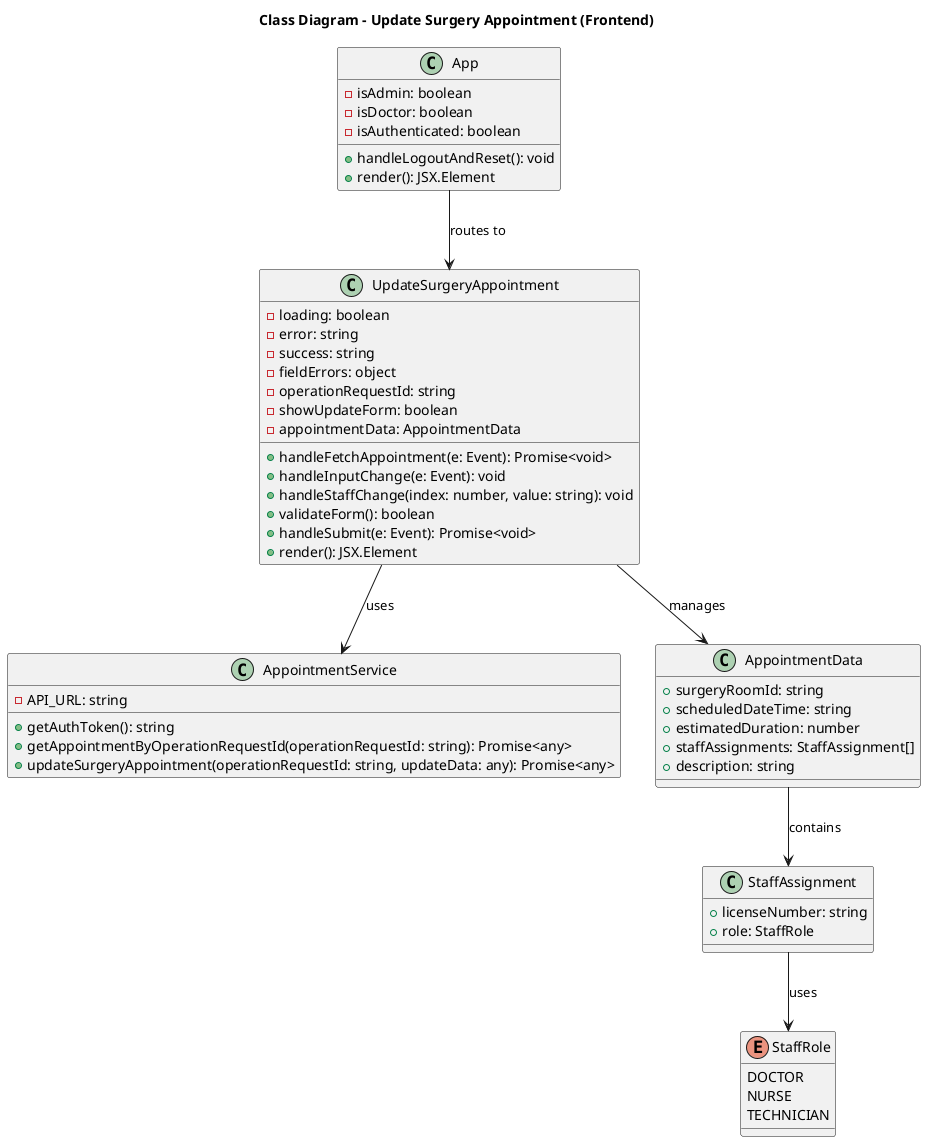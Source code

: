 @startuml CD
title "Class Diagram - Update Surgery Appointment (Frontend)"

class App {
  -isAdmin: boolean
  -isDoctor: boolean
  -isAuthenticated: boolean
  +handleLogoutAndReset(): void
  +render(): JSX.Element
}

class UpdateSurgeryAppointment {
  -loading: boolean
  -error: string
  -success: string
  -fieldErrors: object
  -operationRequestId: string
  -showUpdateForm: boolean
  -appointmentData: AppointmentData
  +handleFetchAppointment(e: Event): Promise<void>
  +handleInputChange(e: Event): void
  +handleStaffChange(index: number, value: string): void
  +validateForm(): boolean
  +handleSubmit(e: Event): Promise<void>
  +render(): JSX.Element
}

class AppointmentService {
  -API_URL: string
  +getAuthToken(): string
  +getAppointmentByOperationRequestId(operationRequestId: string): Promise<any>
  +updateSurgeryAppointment(operationRequestId: string, updateData: any): Promise<any>
}

class AppointmentData {
  +surgeryRoomId: string
  +scheduledDateTime: string
  +estimatedDuration: number
  +staffAssignments: StaffAssignment[]
  +description: string
}

class StaffAssignment {
  +licenseNumber: string
  +role: StaffRole
}

enum StaffRole {
  DOCTOR
  NURSE
  TECHNICIAN
}

App --> UpdateSurgeryAppointment: routes to
UpdateSurgeryAppointment --> AppointmentService: uses
UpdateSurgeryAppointment --> AppointmentData: manages
AppointmentData --> StaffAssignment: contains
StaffAssignment --> StaffRole: uses

@enduml